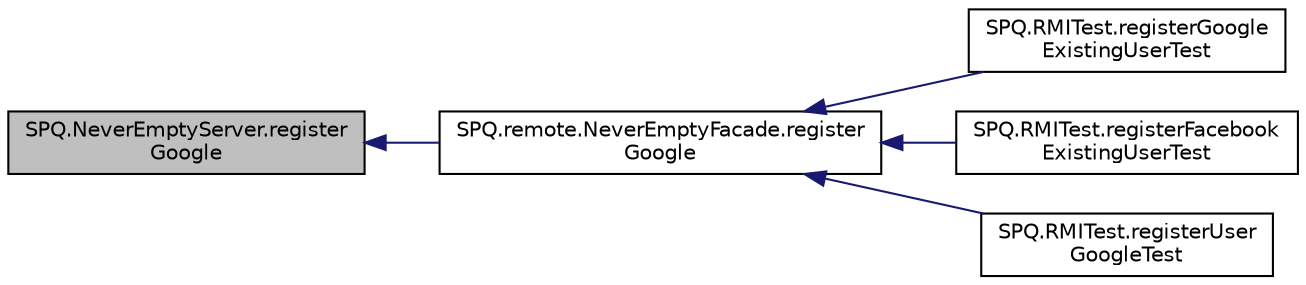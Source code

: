 digraph "SPQ.NeverEmptyServer.registerGoogle"
{
  edge [fontname="Helvetica",fontsize="10",labelfontname="Helvetica",labelfontsize="10"];
  node [fontname="Helvetica",fontsize="10",shape=record];
  rankdir="LR";
  Node45 [label="SPQ.NeverEmptyServer.register\lGoogle",height=0.2,width=0.4,color="black", fillcolor="grey75", style="filled", fontcolor="black"];
  Node45 -> Node46 [dir="back",color="midnightblue",fontsize="10",style="solid",fontname="Helvetica"];
  Node46 [label="SPQ.remote.NeverEmptyFacade.register\lGoogle",height=0.2,width=0.4,color="black", fillcolor="white", style="filled",URL="$class_s_p_q_1_1remote_1_1_never_empty_facade.html#aaa8d4a6148957029af068d00da24890b"];
  Node46 -> Node47 [dir="back",color="midnightblue",fontsize="10",style="solid",fontname="Helvetica"];
  Node47 [label="SPQ.RMITest.registerGoogle\lExistingUserTest",height=0.2,width=0.4,color="black", fillcolor="white", style="filled",URL="$class_s_p_q_1_1_r_m_i_test.html#ad375aaea37b3b8f68c670f4c09834a7b"];
  Node46 -> Node48 [dir="back",color="midnightblue",fontsize="10",style="solid",fontname="Helvetica"];
  Node48 [label="SPQ.RMITest.registerFacebook\lExistingUserTest",height=0.2,width=0.4,color="black", fillcolor="white", style="filled",URL="$class_s_p_q_1_1_r_m_i_test.html#aebfcce491b9fa13cafa971bac73f88b8"];
  Node46 -> Node49 [dir="back",color="midnightblue",fontsize="10",style="solid",fontname="Helvetica"];
  Node49 [label="SPQ.RMITest.registerUser\lGoogleTest",height=0.2,width=0.4,color="black", fillcolor="white", style="filled",URL="$class_s_p_q_1_1_r_m_i_test.html#a18c26a1a1882c74b0ff9a0142c9492c8"];
}
